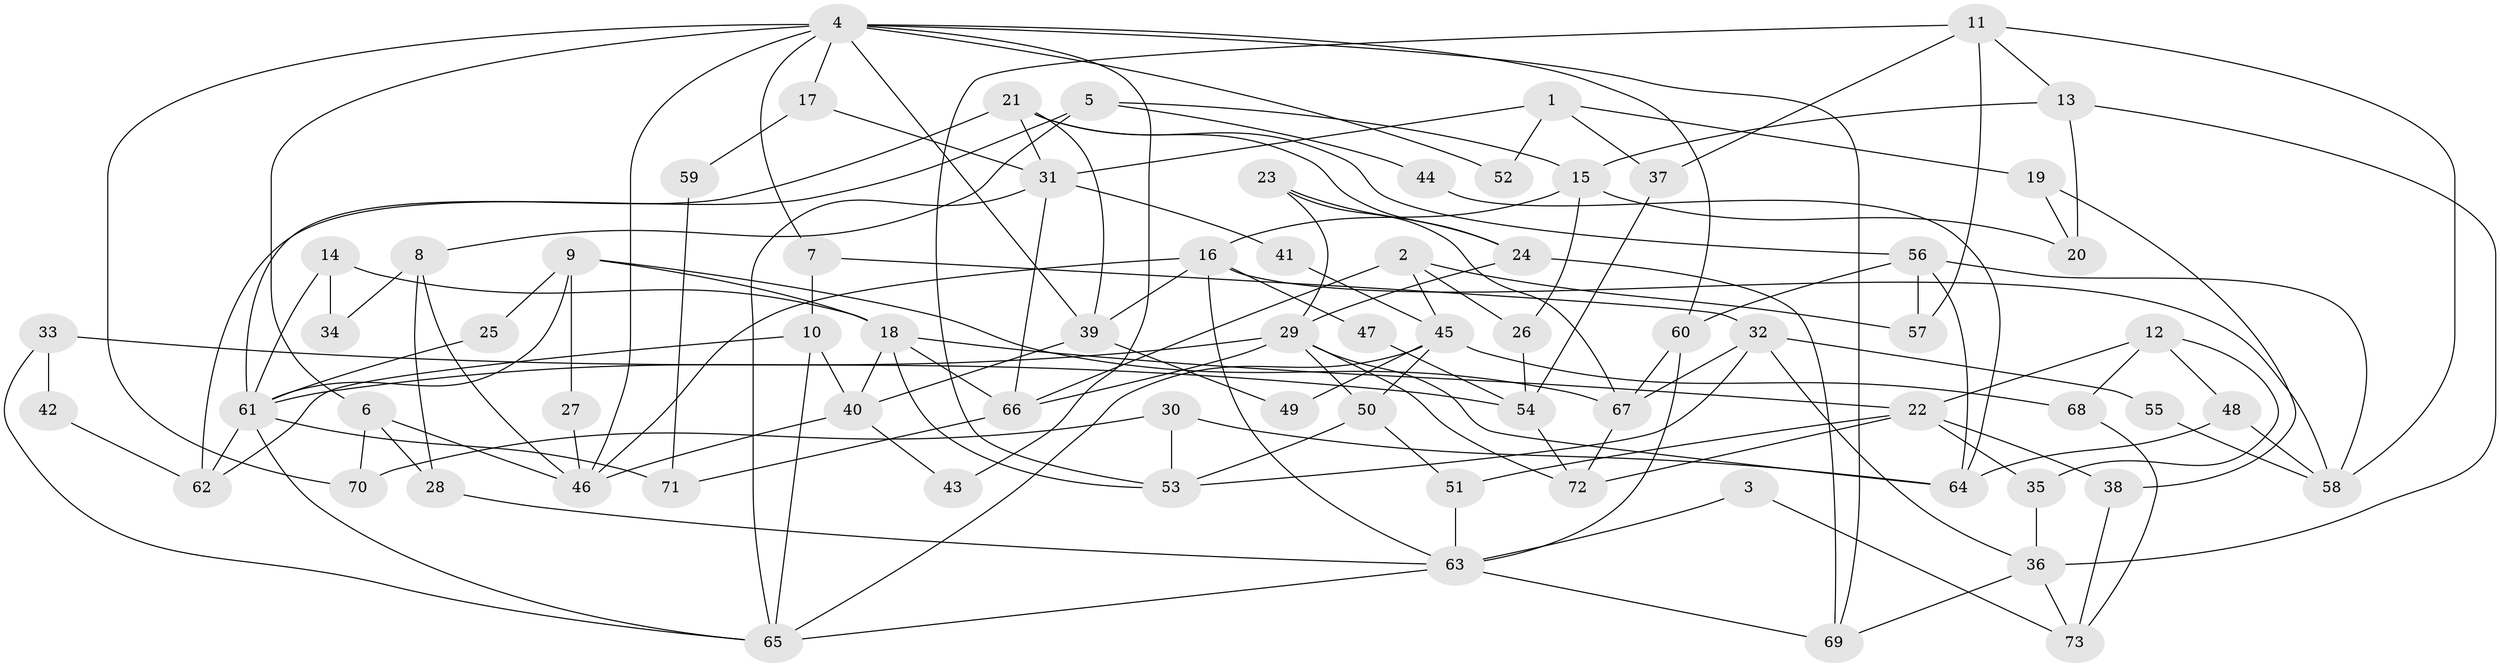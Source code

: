 // coarse degree distribution, {6: 0.18181818181818182, 4: 0.13636363636363635, 8: 0.13636363636363635, 9: 0.045454545454545456, 2: 0.045454545454545456, 5: 0.09090909090909091, 7: 0.18181818181818182, 10: 0.045454545454545456, 11: 0.09090909090909091, 3: 0.045454545454545456}
// Generated by graph-tools (version 1.1) at 2025/37/03/04/25 23:37:03]
// undirected, 73 vertices, 146 edges
graph export_dot {
  node [color=gray90,style=filled];
  1;
  2;
  3;
  4;
  5;
  6;
  7;
  8;
  9;
  10;
  11;
  12;
  13;
  14;
  15;
  16;
  17;
  18;
  19;
  20;
  21;
  22;
  23;
  24;
  25;
  26;
  27;
  28;
  29;
  30;
  31;
  32;
  33;
  34;
  35;
  36;
  37;
  38;
  39;
  40;
  41;
  42;
  43;
  44;
  45;
  46;
  47;
  48;
  49;
  50;
  51;
  52;
  53;
  54;
  55;
  56;
  57;
  58;
  59;
  60;
  61;
  62;
  63;
  64;
  65;
  66;
  67;
  68;
  69;
  70;
  71;
  72;
  73;
  1 -- 31;
  1 -- 37;
  1 -- 19;
  1 -- 52;
  2 -- 45;
  2 -- 66;
  2 -- 26;
  2 -- 57;
  3 -- 63;
  3 -- 73;
  4 -- 7;
  4 -- 60;
  4 -- 6;
  4 -- 17;
  4 -- 39;
  4 -- 43;
  4 -- 46;
  4 -- 52;
  4 -- 69;
  4 -- 70;
  5 -- 15;
  5 -- 62;
  5 -- 8;
  5 -- 44;
  6 -- 28;
  6 -- 46;
  6 -- 70;
  7 -- 10;
  7 -- 32;
  8 -- 46;
  8 -- 28;
  8 -- 34;
  9 -- 67;
  9 -- 18;
  9 -- 25;
  9 -- 27;
  9 -- 61;
  10 -- 40;
  10 -- 65;
  10 -- 62;
  11 -- 53;
  11 -- 58;
  11 -- 13;
  11 -- 37;
  11 -- 57;
  12 -- 48;
  12 -- 22;
  12 -- 35;
  12 -- 68;
  13 -- 36;
  13 -- 15;
  13 -- 20;
  14 -- 61;
  14 -- 18;
  14 -- 34;
  15 -- 20;
  15 -- 16;
  15 -- 26;
  16 -- 46;
  16 -- 39;
  16 -- 47;
  16 -- 58;
  16 -- 63;
  17 -- 31;
  17 -- 59;
  18 -- 22;
  18 -- 40;
  18 -- 53;
  18 -- 66;
  19 -- 38;
  19 -- 20;
  21 -- 39;
  21 -- 61;
  21 -- 24;
  21 -- 31;
  21 -- 56;
  22 -- 72;
  22 -- 35;
  22 -- 38;
  22 -- 51;
  23 -- 29;
  23 -- 24;
  23 -- 67;
  24 -- 29;
  24 -- 69;
  25 -- 61;
  26 -- 54;
  27 -- 46;
  28 -- 63;
  29 -- 50;
  29 -- 61;
  29 -- 64;
  29 -- 66;
  29 -- 72;
  30 -- 70;
  30 -- 64;
  30 -- 53;
  31 -- 66;
  31 -- 41;
  31 -- 65;
  32 -- 67;
  32 -- 53;
  32 -- 36;
  32 -- 55;
  33 -- 54;
  33 -- 65;
  33 -- 42;
  35 -- 36;
  36 -- 69;
  36 -- 73;
  37 -- 54;
  38 -- 73;
  39 -- 40;
  39 -- 49;
  40 -- 46;
  40 -- 43;
  41 -- 45;
  42 -- 62;
  44 -- 64;
  45 -- 65;
  45 -- 50;
  45 -- 49;
  45 -- 68;
  47 -- 54;
  48 -- 58;
  48 -- 64;
  50 -- 51;
  50 -- 53;
  51 -- 63;
  54 -- 72;
  55 -- 58;
  56 -- 57;
  56 -- 58;
  56 -- 60;
  56 -- 64;
  59 -- 71;
  60 -- 63;
  60 -- 67;
  61 -- 65;
  61 -- 62;
  61 -- 71;
  63 -- 69;
  63 -- 65;
  66 -- 71;
  67 -- 72;
  68 -- 73;
}

